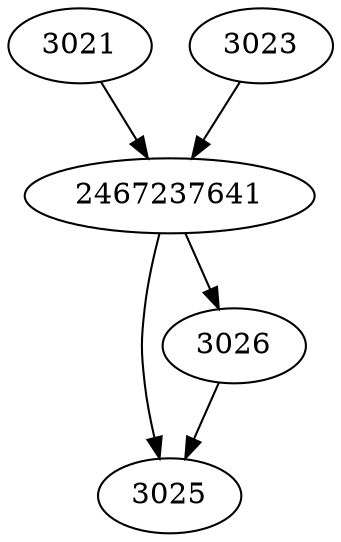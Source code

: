 strict digraph  {
2467237641;
3021;
3023;
3025;
3026;
2467237641 -> 3025;
2467237641 -> 3026;
3021 -> 2467237641;
3023 -> 2467237641;
3026 -> 3025;
}
